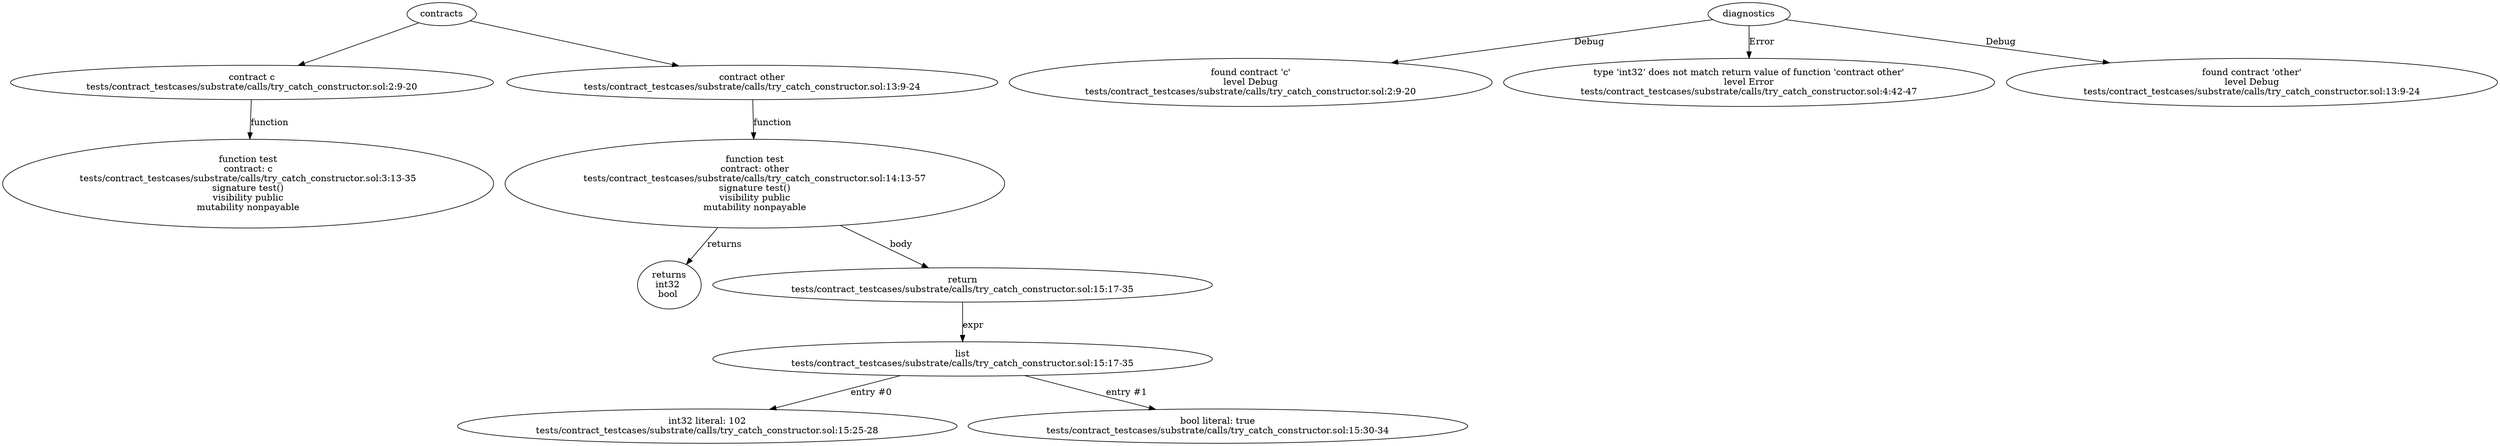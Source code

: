strict digraph "tests/contract_testcases/substrate/calls/try_catch_constructor.sol" {
	contract [label="contract c\ntests/contract_testcases/substrate/calls/try_catch_constructor.sol:2:9-20"]
	test [label="function test\ncontract: c\ntests/contract_testcases/substrate/calls/try_catch_constructor.sol:3:13-35\nsignature test()\nvisibility public\nmutability nonpayable"]
	contract_3 [label="contract other\ntests/contract_testcases/substrate/calls/try_catch_constructor.sol:13:9-24"]
	test_4 [label="function test\ncontract: other\ntests/contract_testcases/substrate/calls/try_catch_constructor.sol:14:13-57\nsignature test()\nvisibility public\nmutability nonpayable"]
	returns [label="returns\nint32 \nbool "]
	return [label="return\ntests/contract_testcases/substrate/calls/try_catch_constructor.sol:15:17-35"]
	list [label="list\ntests/contract_testcases/substrate/calls/try_catch_constructor.sol:15:17-35"]
	number_literal [label="int32 literal: 102\ntests/contract_testcases/substrate/calls/try_catch_constructor.sol:15:25-28"]
	bool_literal [label="bool literal: true\ntests/contract_testcases/substrate/calls/try_catch_constructor.sol:15:30-34"]
	diagnostic [label="found contract 'c'\nlevel Debug\ntests/contract_testcases/substrate/calls/try_catch_constructor.sol:2:9-20"]
	diagnostic_12 [label="type 'int32' does not match return value of function 'contract other'\nlevel Error\ntests/contract_testcases/substrate/calls/try_catch_constructor.sol:4:42-47"]
	diagnostic_13 [label="found contract 'other'\nlevel Debug\ntests/contract_testcases/substrate/calls/try_catch_constructor.sol:13:9-24"]
	contracts -> contract
	contract -> test [label="function"]
	contracts -> contract_3
	contract_3 -> test_4 [label="function"]
	test_4 -> returns [label="returns"]
	test_4 -> return [label="body"]
	return -> list [label="expr"]
	list -> number_literal [label="entry #0"]
	list -> bool_literal [label="entry #1"]
	diagnostics -> diagnostic [label="Debug"]
	diagnostics -> diagnostic_12 [label="Error"]
	diagnostics -> diagnostic_13 [label="Debug"]
}
